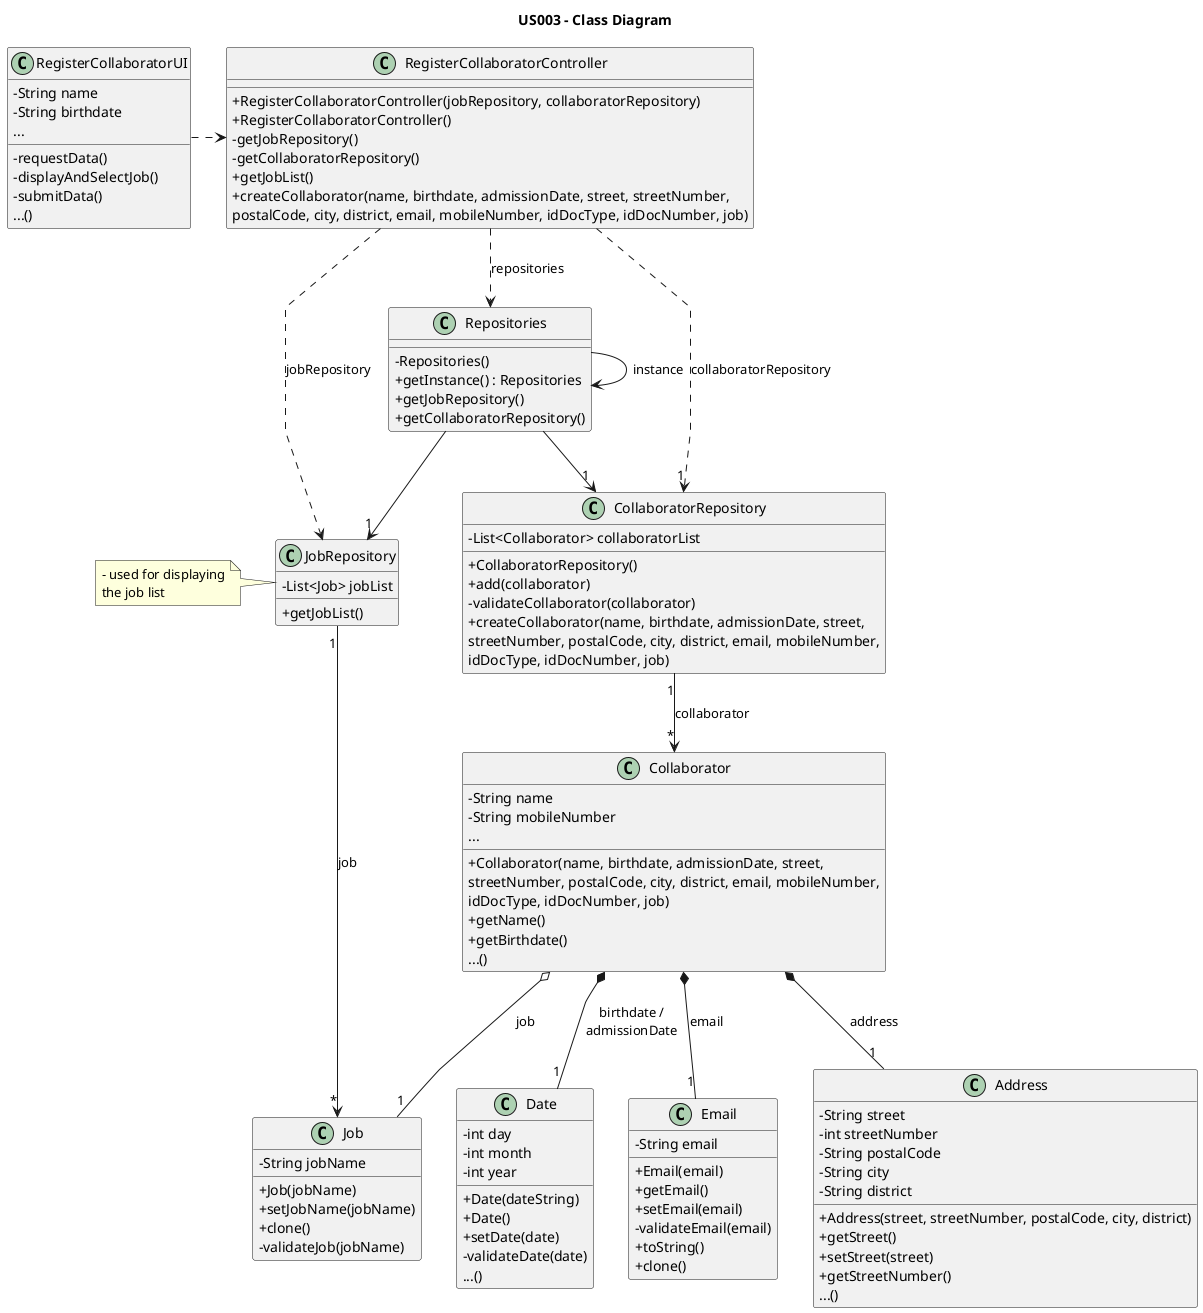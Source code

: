 @startuml
'skinparam monochrome true
skinparam packageStyle rectangle
skinparam shadowing false
skinparam linetype polyline
'skinparam linetype orto

skinparam classAttributeIconSize 0
title US003 - Class Diagram

class Collaborator {
     - String name
     - String mobileNumber
     ...

     + Collaborator(name, birthdate, admissionDate, street,\nstreetNumber, postalCode, city, district, email, mobileNumber,\nidDocType, idDocNumber, job)
     + getName()
     + getBirthdate()
     ...()

}

class Job {
    - String jobName

    + Job(jobName)
    + setJobName(jobName)
    + clone()
    - validateJob(jobName)

}

class Date {
    - int day
    - int month
    - int year

    + Date(dateString)
    + Date()
    + setDate(date)
    - validateDate(date)
    ...()
}

class CollaboratorRepository{
    - List<Collaborator> collaboratorList

    + CollaboratorRepository()
    + add(collaborator)
    - validateCollaborator(collaborator)
    + createCollaborator(name, birthdate, admissionDate, street,\nstreetNumber, postalCode, city, district, email, mobileNumber,\nidDocType, idDocNumber, job)
}

class JobRepository {
    - List<Job> jobList

    + getJobList()
}

class Repositories {
    - Repositories()
    + getInstance() : Repositories
    + getJobRepository()
    + getCollaboratorRepository()
}

note left of JobRepository
    - used for displaying
    the job list
end note

class RegisterCollaboratorController {

    + RegisterCollaboratorController(jobRepository, collaboratorRepository)
    + RegisterCollaboratorController()
    - getJobRepository()
    - getCollaboratorRepository()
    + getJobList()
    + createCollaborator(name, birthdate, admissionDate, street, streetNumber,\npostalCode, city, district, email, mobileNumber, idDocType, idDocNumber, job)

}

class RegisterCollaboratorUI {
    - String name
    - String birthdate
    ...

    - requestData()
    - displayAndSelectJob()
    - submitData()
    ...()
}

class Email{
    - String email

    + Email(email)
    + getEmail()
    + setEmail(email)
    - validateEmail(email)
    + toString()
    + clone()
}

class Address{
    - String street
    - int streetNumber
    - String postalCode
    - String city
    - String district

    + Address(street, streetNumber, postalCode, city, district)
    + getStreet()
    + setStreet(street)
    + getStreetNumber()
    ...()
}

RegisterCollaboratorUI .right.> RegisterCollaboratorController
RegisterCollaboratorController ..> "1" CollaboratorRepository : collaboratorRepository
CollaboratorRepository "1"-down-> "*" Collaborator : collaborator
RegisterCollaboratorController ..> JobRepository : jobRepository
JobRepository "1"-->"*" Job : job
Collaborator o-- "1" Job : job
Collaborator *--"1" Email : email
Collaborator *--"1" Address : address
Collaborator *--"1" Date : birthdate /\nadmissionDate
RegisterCollaboratorController ..> Repositories : repositories
Repositories --> "1" JobRepository
Repositories --> "1" CollaboratorRepository
Repositories -> Repositories : instance


@enduml